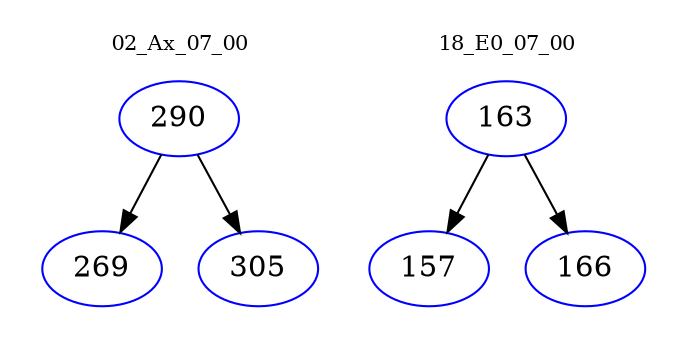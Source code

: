 digraph{
subgraph cluster_0 {
color = white
label = "02_Ax_07_00";
fontsize=10;
T0_290 [label="290", color="blue"]
T0_290 -> T0_269 [color="black"]
T0_269 [label="269", color="blue"]
T0_290 -> T0_305 [color="black"]
T0_305 [label="305", color="blue"]
}
subgraph cluster_1 {
color = white
label = "18_E0_07_00";
fontsize=10;
T1_163 [label="163", color="blue"]
T1_163 -> T1_157 [color="black"]
T1_157 [label="157", color="blue"]
T1_163 -> T1_166 [color="black"]
T1_166 [label="166", color="blue"]
}
}
